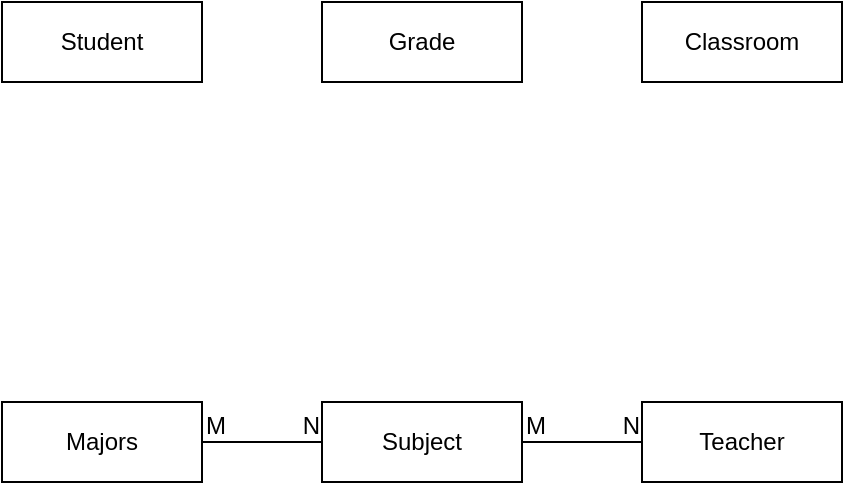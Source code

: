 <mxfile version="22.1.2" type="github">
  <diagram name="Page-1" id="AEgVBexhgDKJNE-smwLf">
    <mxGraphModel dx="856" dy="486" grid="1" gridSize="10" guides="1" tooltips="1" connect="1" arrows="1" fold="1" page="1" pageScale="1" pageWidth="850" pageHeight="1100" math="0" shadow="0">
      <root>
        <mxCell id="0" />
        <mxCell id="1" parent="0" />
        <mxCell id="LsshZa_SpyRrKiAhJYh2-1" value="&lt;div&gt;Student&lt;/div&gt;" style="whiteSpace=wrap;html=1;align=center;" vertex="1" parent="1">
          <mxGeometry x="80" y="280" width="100" height="40" as="geometry" />
        </mxCell>
        <mxCell id="LsshZa_SpyRrKiAhJYh2-2" value="&lt;div&gt;Teacher&lt;/div&gt;" style="whiteSpace=wrap;html=1;align=center;" vertex="1" parent="1">
          <mxGeometry x="400" y="480" width="100" height="40" as="geometry" />
        </mxCell>
        <mxCell id="LsshZa_SpyRrKiAhJYh2-3" value="&lt;div&gt;Classroom&lt;/div&gt;" style="whiteSpace=wrap;html=1;align=center;" vertex="1" parent="1">
          <mxGeometry x="400" y="280" width="100" height="40" as="geometry" />
        </mxCell>
        <mxCell id="LsshZa_SpyRrKiAhJYh2-4" value="&lt;div&gt;Majors&lt;/div&gt;" style="whiteSpace=wrap;html=1;align=center;" vertex="1" parent="1">
          <mxGeometry x="80" y="480" width="100" height="40" as="geometry" />
        </mxCell>
        <mxCell id="LsshZa_SpyRrKiAhJYh2-5" value="&lt;div&gt;Subject&lt;/div&gt;" style="whiteSpace=wrap;html=1;align=center;" vertex="1" parent="1">
          <mxGeometry x="240" y="480" width="100" height="40" as="geometry" />
        </mxCell>
        <mxCell id="LsshZa_SpyRrKiAhJYh2-6" value="Grade" style="whiteSpace=wrap;html=1;align=center;" vertex="1" parent="1">
          <mxGeometry x="240" y="280" width="100" height="40" as="geometry" />
        </mxCell>
        <mxCell id="LsshZa_SpyRrKiAhJYh2-7" value="" style="endArrow=none;html=1;rounded=0;exitX=1;exitY=0.5;exitDx=0;exitDy=0;entryX=0;entryY=0.5;entryDx=0;entryDy=0;" edge="1" parent="1" source="LsshZa_SpyRrKiAhJYh2-4" target="LsshZa_SpyRrKiAhJYh2-5">
          <mxGeometry relative="1" as="geometry">
            <mxPoint x="340" y="350" as="sourcePoint" />
            <mxPoint x="500" y="350" as="targetPoint" />
          </mxGeometry>
        </mxCell>
        <mxCell id="LsshZa_SpyRrKiAhJYh2-8" value="M" style="resizable=0;html=1;whiteSpace=wrap;align=left;verticalAlign=bottom;" connectable="0" vertex="1" parent="LsshZa_SpyRrKiAhJYh2-7">
          <mxGeometry x="-1" relative="1" as="geometry" />
        </mxCell>
        <mxCell id="LsshZa_SpyRrKiAhJYh2-9" value="N" style="resizable=0;html=1;whiteSpace=wrap;align=right;verticalAlign=bottom;" connectable="0" vertex="1" parent="LsshZa_SpyRrKiAhJYh2-7">
          <mxGeometry x="1" relative="1" as="geometry" />
        </mxCell>
        <mxCell id="LsshZa_SpyRrKiAhJYh2-10" value="" style="endArrow=none;html=1;rounded=0;exitX=1;exitY=0.5;exitDx=0;exitDy=0;entryX=0;entryY=0.5;entryDx=0;entryDy=0;" edge="1" parent="1" source="LsshZa_SpyRrKiAhJYh2-5" target="LsshZa_SpyRrKiAhJYh2-2">
          <mxGeometry relative="1" as="geometry">
            <mxPoint x="340" y="350" as="sourcePoint" />
            <mxPoint x="500" y="350" as="targetPoint" />
          </mxGeometry>
        </mxCell>
        <mxCell id="LsshZa_SpyRrKiAhJYh2-11" value="M" style="resizable=0;html=1;whiteSpace=wrap;align=left;verticalAlign=bottom;" connectable="0" vertex="1" parent="LsshZa_SpyRrKiAhJYh2-10">
          <mxGeometry x="-1" relative="1" as="geometry" />
        </mxCell>
        <mxCell id="LsshZa_SpyRrKiAhJYh2-12" value="N" style="resizable=0;html=1;whiteSpace=wrap;align=right;verticalAlign=bottom;" connectable="0" vertex="1" parent="LsshZa_SpyRrKiAhJYh2-10">
          <mxGeometry x="1" relative="1" as="geometry" />
        </mxCell>
      </root>
    </mxGraphModel>
  </diagram>
</mxfile>

